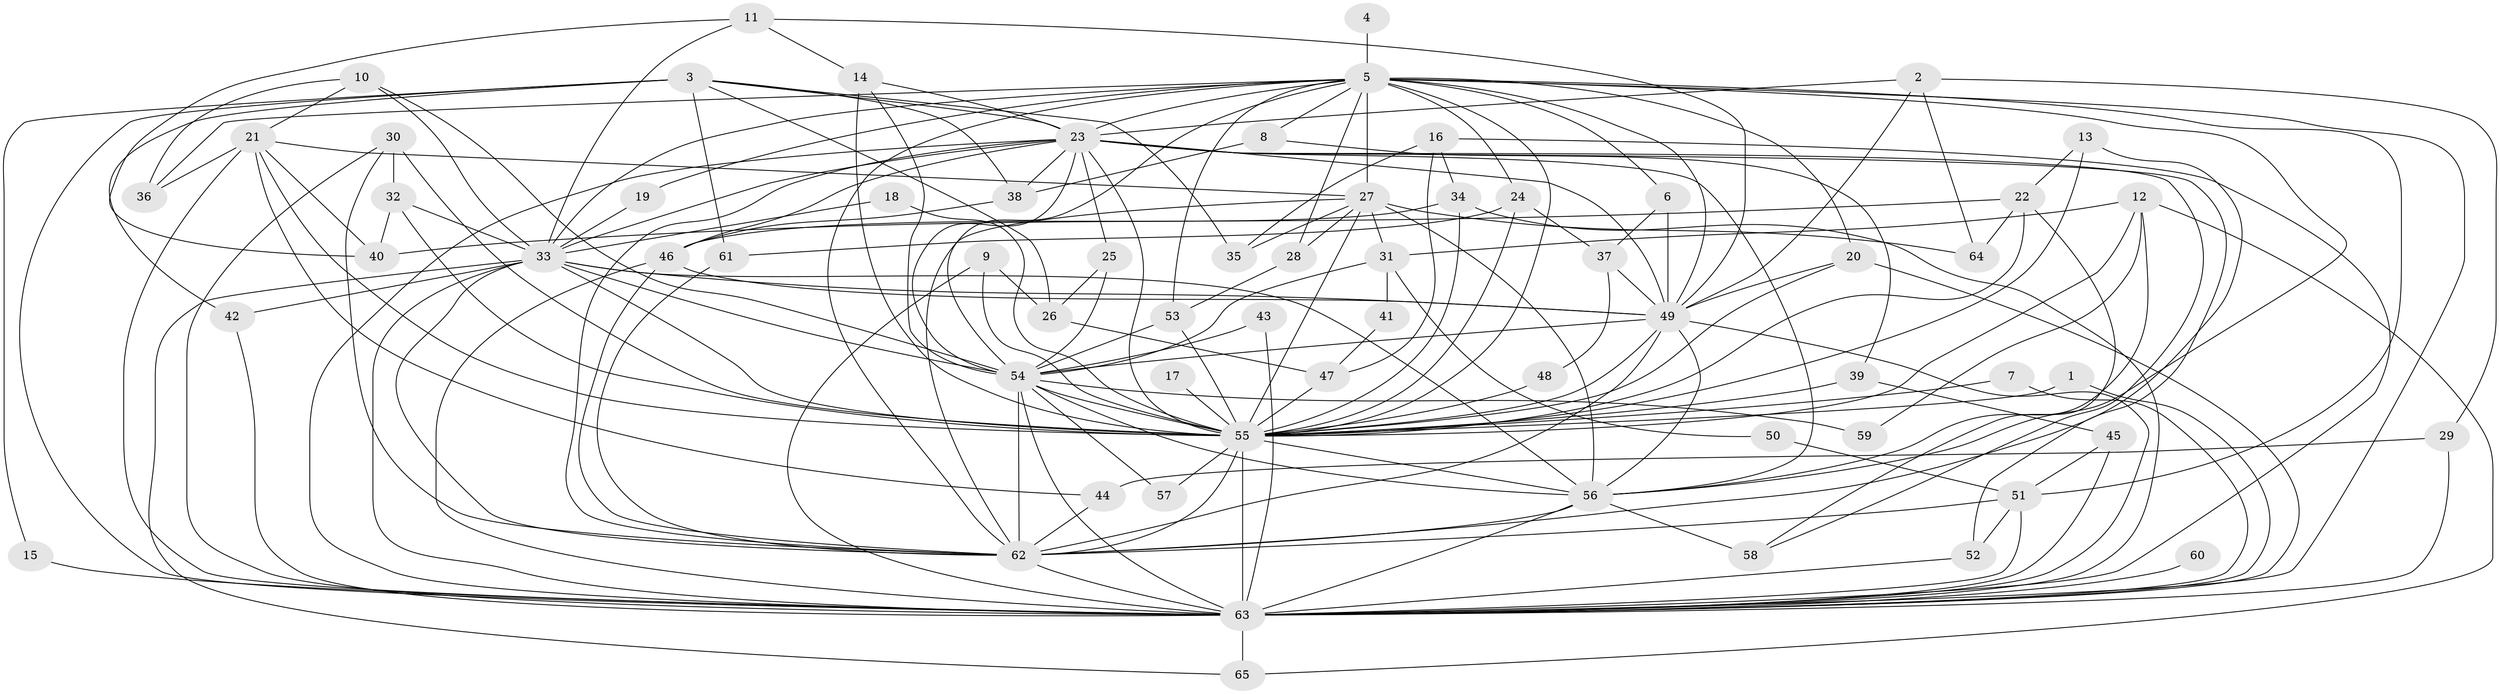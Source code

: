 // original degree distribution, {20: 0.015384615384615385, 22: 0.007692307692307693, 19: 0.007692307692307693, 18: 0.015384615384615385, 34: 0.007692307692307693, 23: 0.007692307692307693, 37: 0.007692307692307693, 17: 0.007692307692307693, 2: 0.5, 5: 0.05384615384615385, 3: 0.2076923076923077, 4: 0.13076923076923078, 8: 0.015384615384615385, 6: 0.015384615384615385}
// Generated by graph-tools (version 1.1) at 2025/01/03/09/25 03:01:36]
// undirected, 65 vertices, 178 edges
graph export_dot {
graph [start="1"]
  node [color=gray90,style=filled];
  1;
  2;
  3;
  4;
  5;
  6;
  7;
  8;
  9;
  10;
  11;
  12;
  13;
  14;
  15;
  16;
  17;
  18;
  19;
  20;
  21;
  22;
  23;
  24;
  25;
  26;
  27;
  28;
  29;
  30;
  31;
  32;
  33;
  34;
  35;
  36;
  37;
  38;
  39;
  40;
  41;
  42;
  43;
  44;
  45;
  46;
  47;
  48;
  49;
  50;
  51;
  52;
  53;
  54;
  55;
  56;
  57;
  58;
  59;
  60;
  61;
  62;
  63;
  64;
  65;
  1 -- 55 [weight=1.0];
  1 -- 63 [weight=1.0];
  2 -- 23 [weight=1.0];
  2 -- 29 [weight=1.0];
  2 -- 49 [weight=1.0];
  2 -- 64 [weight=1.0];
  3 -- 15 [weight=1.0];
  3 -- 23 [weight=1.0];
  3 -- 26 [weight=1.0];
  3 -- 35 [weight=1.0];
  3 -- 38 [weight=1.0];
  3 -- 42 [weight=1.0];
  3 -- 61 [weight=1.0];
  3 -- 63 [weight=1.0];
  4 -- 5 [weight=1.0];
  5 -- 6 [weight=1.0];
  5 -- 8 [weight=1.0];
  5 -- 19 [weight=1.0];
  5 -- 20 [weight=1.0];
  5 -- 23 [weight=1.0];
  5 -- 24 [weight=1.0];
  5 -- 27 [weight=1.0];
  5 -- 28 [weight=1.0];
  5 -- 33 [weight=1.0];
  5 -- 36 [weight=1.0];
  5 -- 49 [weight=2.0];
  5 -- 51 [weight=1.0];
  5 -- 53 [weight=1.0];
  5 -- 54 [weight=2.0];
  5 -- 55 [weight=2.0];
  5 -- 56 [weight=1.0];
  5 -- 62 [weight=1.0];
  5 -- 63 [weight=1.0];
  6 -- 37 [weight=1.0];
  6 -- 49 [weight=1.0];
  7 -- 55 [weight=1.0];
  7 -- 63 [weight=1.0];
  8 -- 38 [weight=1.0];
  8 -- 39 [weight=1.0];
  9 -- 26 [weight=1.0];
  9 -- 55 [weight=1.0];
  9 -- 63 [weight=1.0];
  10 -- 21 [weight=1.0];
  10 -- 33 [weight=1.0];
  10 -- 36 [weight=1.0];
  10 -- 54 [weight=1.0];
  11 -- 14 [weight=1.0];
  11 -- 33 [weight=1.0];
  11 -- 40 [weight=1.0];
  11 -- 49 [weight=1.0];
  12 -- 31 [weight=1.0];
  12 -- 55 [weight=2.0];
  12 -- 56 [weight=1.0];
  12 -- 59 [weight=1.0];
  12 -- 65 [weight=1.0];
  13 -- 22 [weight=1.0];
  13 -- 55 [weight=1.0];
  13 -- 62 [weight=1.0];
  14 -- 23 [weight=1.0];
  14 -- 54 [weight=1.0];
  14 -- 55 [weight=1.0];
  15 -- 63 [weight=2.0];
  16 -- 34 [weight=1.0];
  16 -- 35 [weight=1.0];
  16 -- 47 [weight=1.0];
  16 -- 63 [weight=1.0];
  17 -- 55 [weight=1.0];
  18 -- 33 [weight=1.0];
  18 -- 55 [weight=1.0];
  19 -- 33 [weight=2.0];
  20 -- 49 [weight=1.0];
  20 -- 55 [weight=1.0];
  20 -- 63 [weight=1.0];
  21 -- 27 [weight=1.0];
  21 -- 36 [weight=1.0];
  21 -- 40 [weight=1.0];
  21 -- 44 [weight=1.0];
  21 -- 55 [weight=1.0];
  21 -- 63 [weight=1.0];
  22 -- 40 [weight=1.0];
  22 -- 55 [weight=1.0];
  22 -- 58 [weight=1.0];
  22 -- 64 [weight=1.0];
  23 -- 25 [weight=1.0];
  23 -- 33 [weight=1.0];
  23 -- 38 [weight=1.0];
  23 -- 46 [weight=1.0];
  23 -- 49 [weight=2.0];
  23 -- 52 [weight=1.0];
  23 -- 54 [weight=1.0];
  23 -- 55 [weight=3.0];
  23 -- 56 [weight=1.0];
  23 -- 58 [weight=1.0];
  23 -- 62 [weight=1.0];
  23 -- 63 [weight=2.0];
  24 -- 37 [weight=1.0];
  24 -- 55 [weight=2.0];
  24 -- 61 [weight=1.0];
  25 -- 26 [weight=1.0];
  25 -- 54 [weight=1.0];
  26 -- 47 [weight=1.0];
  27 -- 28 [weight=1.0];
  27 -- 31 [weight=1.0];
  27 -- 35 [weight=1.0];
  27 -- 55 [weight=1.0];
  27 -- 56 [weight=1.0];
  27 -- 62 [weight=1.0];
  27 -- 64 [weight=1.0];
  28 -- 53 [weight=1.0];
  29 -- 44 [weight=1.0];
  29 -- 63 [weight=2.0];
  30 -- 32 [weight=1.0];
  30 -- 55 [weight=2.0];
  30 -- 62 [weight=1.0];
  30 -- 63 [weight=1.0];
  31 -- 41 [weight=1.0];
  31 -- 50 [weight=1.0];
  31 -- 54 [weight=1.0];
  32 -- 33 [weight=1.0];
  32 -- 40 [weight=1.0];
  32 -- 55 [weight=1.0];
  33 -- 42 [weight=2.0];
  33 -- 49 [weight=1.0];
  33 -- 54 [weight=1.0];
  33 -- 55 [weight=3.0];
  33 -- 56 [weight=2.0];
  33 -- 62 [weight=1.0];
  33 -- 63 [weight=1.0];
  33 -- 65 [weight=1.0];
  34 -- 46 [weight=1.0];
  34 -- 55 [weight=2.0];
  34 -- 63 [weight=1.0];
  37 -- 48 [weight=1.0];
  37 -- 49 [weight=1.0];
  38 -- 46 [weight=1.0];
  39 -- 45 [weight=1.0];
  39 -- 55 [weight=1.0];
  41 -- 47 [weight=1.0];
  42 -- 63 [weight=2.0];
  43 -- 54 [weight=1.0];
  43 -- 63 [weight=1.0];
  44 -- 62 [weight=1.0];
  45 -- 51 [weight=1.0];
  45 -- 63 [weight=2.0];
  46 -- 49 [weight=1.0];
  46 -- 62 [weight=1.0];
  46 -- 63 [weight=1.0];
  47 -- 55 [weight=1.0];
  48 -- 55 [weight=2.0];
  49 -- 54 [weight=1.0];
  49 -- 55 [weight=2.0];
  49 -- 56 [weight=2.0];
  49 -- 62 [weight=1.0];
  49 -- 63 [weight=1.0];
  50 -- 51 [weight=1.0];
  51 -- 52 [weight=1.0];
  51 -- 62 [weight=1.0];
  51 -- 63 [weight=1.0];
  52 -- 63 [weight=1.0];
  53 -- 54 [weight=1.0];
  53 -- 55 [weight=1.0];
  54 -- 55 [weight=2.0];
  54 -- 56 [weight=2.0];
  54 -- 57 [weight=1.0];
  54 -- 59 [weight=1.0];
  54 -- 62 [weight=1.0];
  54 -- 63 [weight=1.0];
  55 -- 56 [weight=4.0];
  55 -- 57 [weight=1.0];
  55 -- 62 [weight=3.0];
  55 -- 63 [weight=4.0];
  56 -- 58 [weight=2.0];
  56 -- 62 [weight=1.0];
  56 -- 63 [weight=1.0];
  60 -- 63 [weight=1.0];
  61 -- 62 [weight=1.0];
  62 -- 63 [weight=1.0];
  63 -- 65 [weight=1.0];
}

